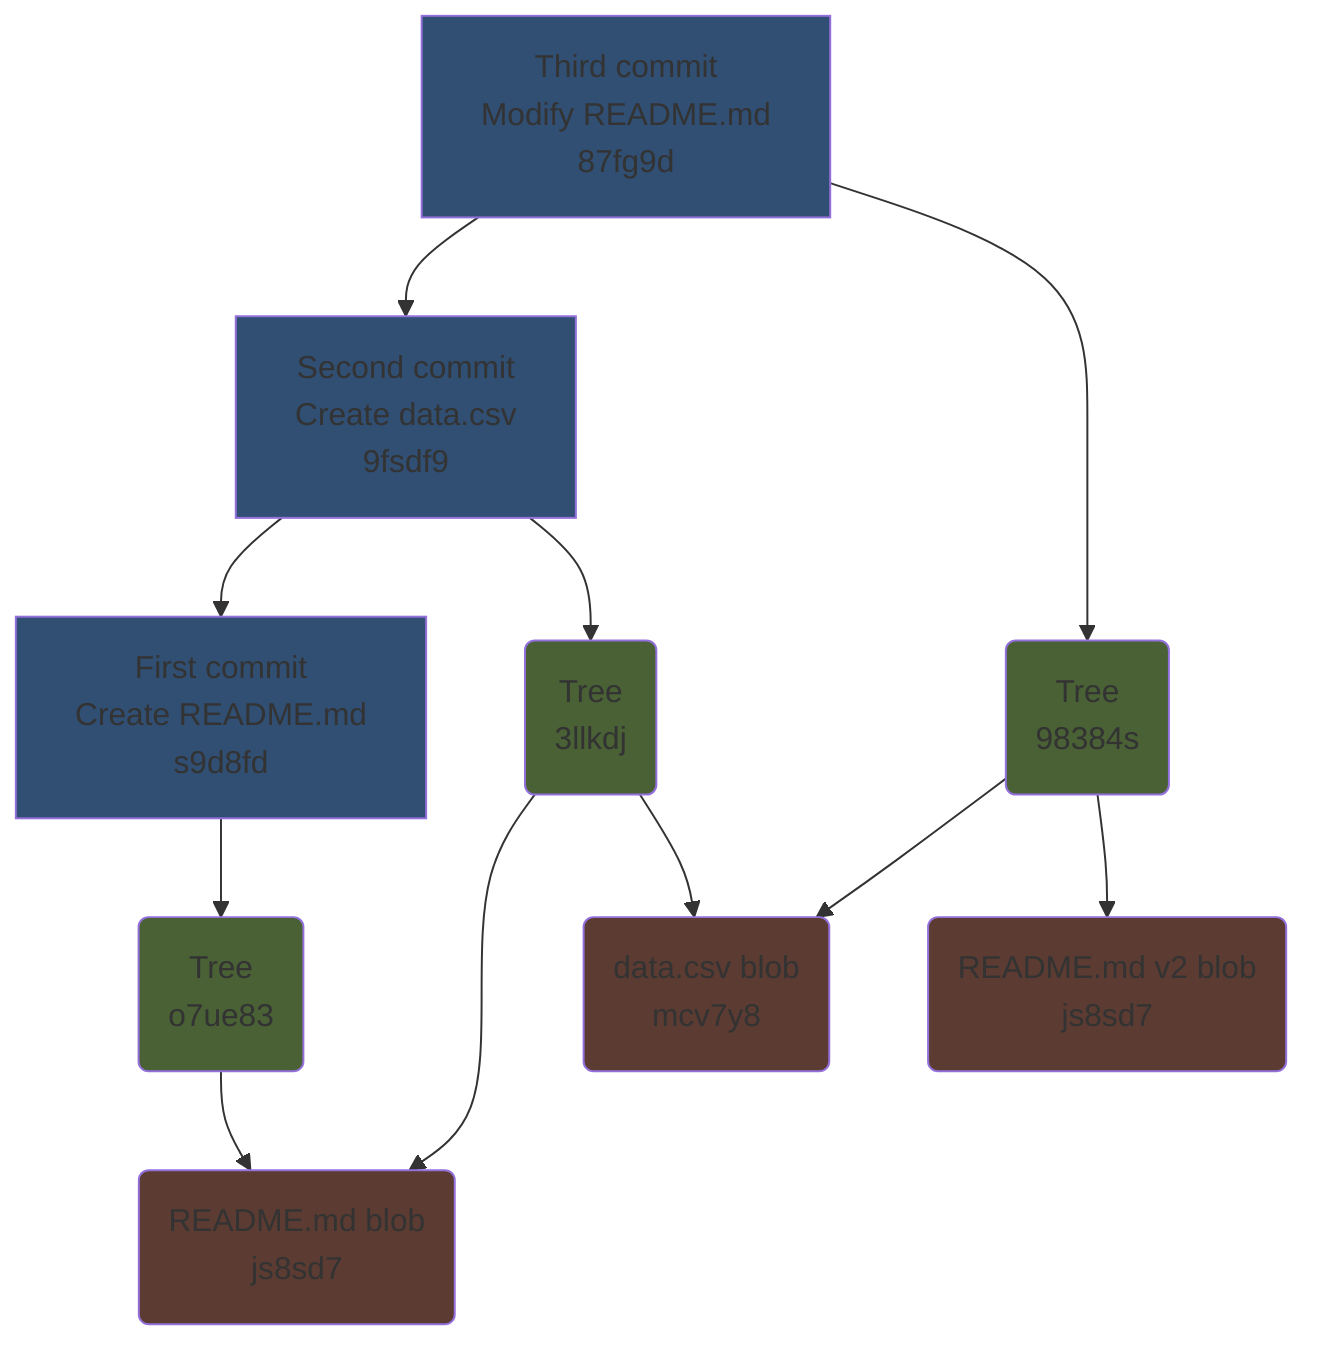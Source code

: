 flowchart TD
    style A fill:#314f73
    style B fill:#314f73
    style C fill:#314f73
    style T1 fill:#496135
    style T2 fill:#496135
    style T3 fill:#496135
    style f1 fill:#5c3c32
    style f2 fill:#5c3c32
    style f3 fill:#5c3c32
    A[Third commit
    Modify README.md
    87fg9d]@{color=red} --> B[Second commit
    Create data.csv
    9fsdf9]
    B --> C[First commit
    Create README.md
    s9d8fd]
    A --> T1(Tree
    98384s)
    B --> T2(Tree
    3llkdj)
    C --> T3(Tree
    o7ue83)
    T3 --> f1(README.md blob
    js8sd7)
    T2 --> f1(README.md blob
    js8sd7)
    T2 --> f2(data.csv blob
    mcv7y8)
    T1 --> f2(data.csv blob
    mcv7y8)
    T1 --> f3(README.md v2 blob
    js8sd7)